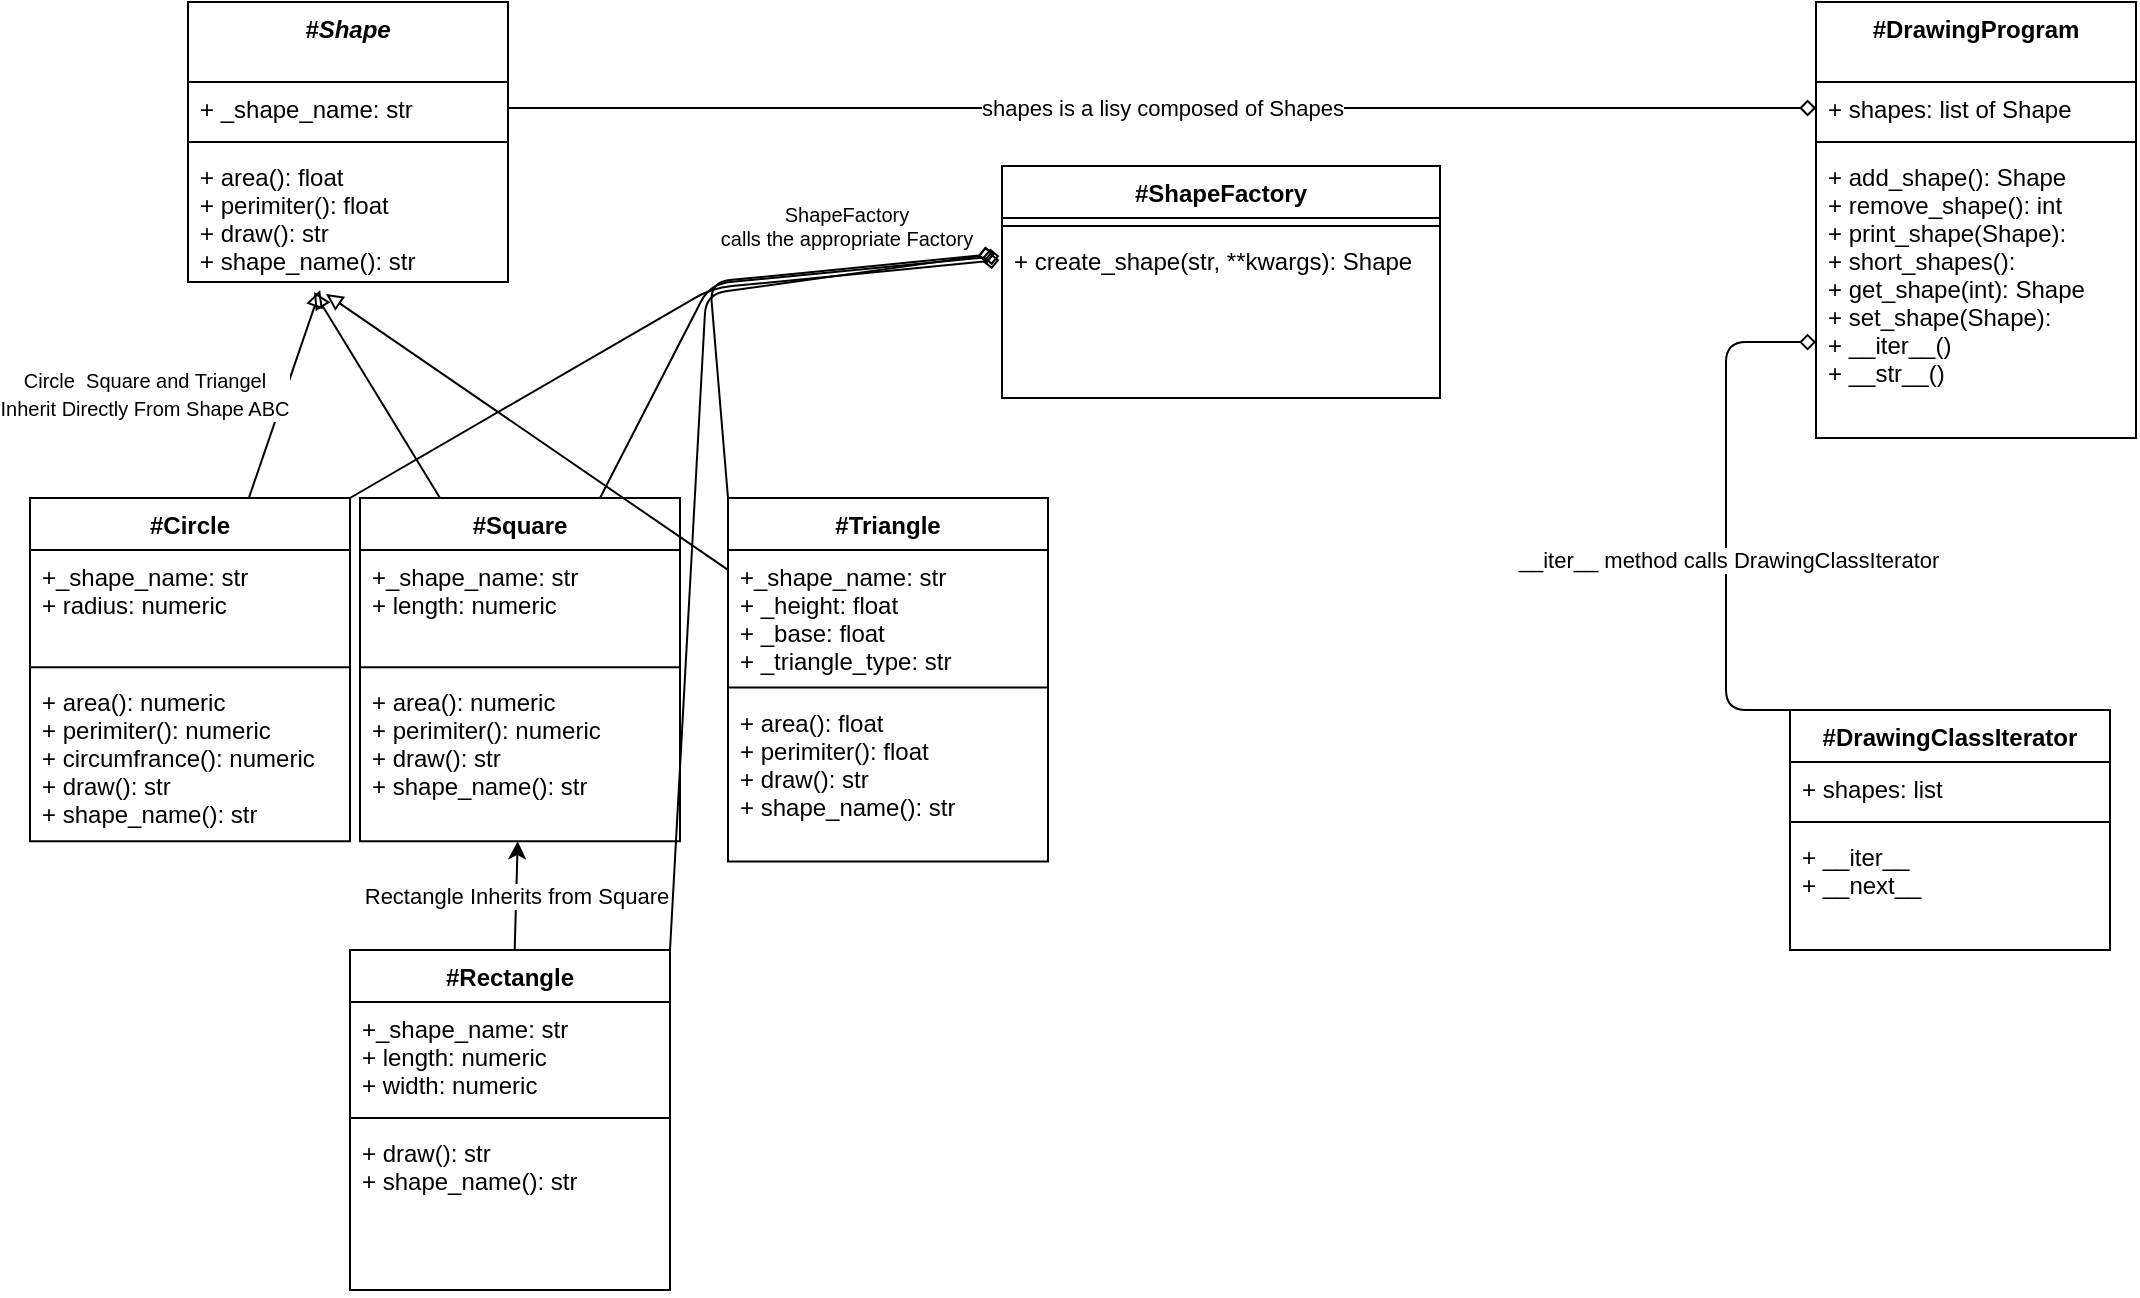 <mxfile>
    <diagram id="G0MIqGNrroRCxsIIhMxj" name="Page-1">
        <mxGraphModel dx="1344" dy="466" grid="0" gridSize="10" guides="1" tooltips="1" connect="1" arrows="1" fold="1" page="1" pageScale="1" pageWidth="1400" pageHeight="850" math="0" shadow="0">
            <root>
                <mxCell id="0"/>
                <mxCell id="1" parent="0"/>
                <mxCell id="6" value="#Shape" style="swimlane;fontStyle=3;align=center;verticalAlign=top;childLayout=stackLayout;horizontal=1;startSize=40;horizontalStack=0;resizeParent=1;resizeParentMax=0;resizeLast=0;collapsible=1;marginBottom=0;" parent="1" vertex="1">
                    <mxGeometry x="95" y="17" width="160" height="140" as="geometry"/>
                </mxCell>
                <mxCell id="7" value="+ _shape_name: str" style="text;strokeColor=none;fillColor=none;align=left;verticalAlign=top;spacingLeft=4;spacingRight=4;overflow=hidden;rotatable=0;points=[[0,0.5],[1,0.5]];portConstraint=eastwest;" parent="6" vertex="1">
                    <mxGeometry y="40" width="160" height="26" as="geometry"/>
                </mxCell>
                <mxCell id="8" value="" style="line;strokeWidth=1;fillColor=none;align=left;verticalAlign=middle;spacingTop=-1;spacingLeft=3;spacingRight=3;rotatable=0;labelPosition=right;points=[];portConstraint=eastwest;strokeColor=inherit;" parent="6" vertex="1">
                    <mxGeometry y="66" width="160" height="8" as="geometry"/>
                </mxCell>
                <mxCell id="9" value="+ area(): float&#10;+ perimiter(): float&#10;+ draw(): str&#10;+ shape_name(): str&#10;" style="text;strokeColor=none;fillColor=none;align=left;verticalAlign=top;spacingLeft=4;spacingRight=4;overflow=hidden;rotatable=0;points=[[0,0.5],[1,0.5]];portConstraint=eastwest;" parent="6" vertex="1">
                    <mxGeometry y="74" width="160" height="66" as="geometry"/>
                </mxCell>
                <mxCell id="61" style="edgeStyle=none;html=1;exitX=1;exitY=0;exitDx=0;exitDy=0;entryX=-0.006;entryY=0.159;entryDx=0;entryDy=0;entryPerimeter=0;endArrow=diamond;endFill=0;" edge="1" parent="1" source="19" target="50">
                    <mxGeometry relative="1" as="geometry">
                        <Array as="points">
                            <mxPoint x="357" y="160"/>
                        </Array>
                    </mxGeometry>
                </mxCell>
                <mxCell id="62" style="edgeStyle=none;html=1;exitX=0.75;exitY=0;exitDx=0;exitDy=0;entryX=-0.006;entryY=0.134;entryDx=0;entryDy=0;entryPerimeter=0;endArrow=diamond;endFill=0;" edge="1" parent="1" source="24" target="50">
                    <mxGeometry relative="1" as="geometry">
                        <Array as="points">
                            <mxPoint x="356" y="158"/>
                        </Array>
                    </mxGeometry>
                </mxCell>
                <mxCell id="60" value="Rectangle Inherits from Square" style="edgeStyle=none;html=1;" edge="1" parent="1" source="32" target="27">
                    <mxGeometry relative="1" as="geometry"/>
                </mxCell>
                <mxCell id="64" style="edgeStyle=none;html=1;exitX=1;exitY=0;exitDx=0;exitDy=0;entryX=-0.017;entryY=0.122;entryDx=0;entryDy=0;entryPerimeter=0;endArrow=diamond;endFill=0;" edge="1" parent="1" source="32" target="50">
                    <mxGeometry relative="1" as="geometry">
                        <Array as="points">
                            <mxPoint x="354" y="163"/>
                        </Array>
                    </mxGeometry>
                </mxCell>
                <mxCell id="32" value="#Rectangle" style="swimlane;fontStyle=1;align=center;verticalAlign=top;childLayout=stackLayout;horizontal=1;startSize=26;horizontalStack=0;resizeParent=1;resizeParentMax=0;resizeLast=0;collapsible=1;marginBottom=0;" parent="1" vertex="1">
                    <mxGeometry x="176" y="491" width="160" height="170" as="geometry"/>
                </mxCell>
                <mxCell id="33" value="+_shape_name: str&#10;+ length: numeric&#10;+ width: numeric" style="text;strokeColor=none;fillColor=none;align=left;verticalAlign=top;spacingLeft=4;spacingRight=4;overflow=hidden;rotatable=0;points=[[0,0.5],[1,0.5]];portConstraint=eastwest;" parent="32" vertex="1">
                    <mxGeometry y="26" width="160" height="54" as="geometry"/>
                </mxCell>
                <mxCell id="34" value="" style="line;strokeWidth=1;fillColor=none;align=left;verticalAlign=middle;spacingTop=-1;spacingLeft=3;spacingRight=3;rotatable=0;labelPosition=right;points=[];portConstraint=eastwest;strokeColor=inherit;" parent="32" vertex="1">
                    <mxGeometry y="80" width="160" height="8" as="geometry"/>
                </mxCell>
                <mxCell id="35" value="+ draw(): str&#10;+ shape_name(): str&#10;" style="text;strokeColor=none;fillColor=none;align=left;verticalAlign=top;spacingLeft=4;spacingRight=4;overflow=hidden;rotatable=0;points=[[0,0.5],[1,0.5]];portConstraint=eastwest;" parent="32" vertex="1">
                    <mxGeometry y="88" width="160" height="82" as="geometry"/>
                </mxCell>
                <mxCell id="63" style="edgeStyle=none;html=1;exitX=0;exitY=0;exitDx=0;exitDy=0;entryX=-0.017;entryY=0.122;entryDx=0;entryDy=0;entryPerimeter=0;endArrow=diamond;endFill=0;" edge="1" parent="1" source="41" target="50">
                    <mxGeometry relative="1" as="geometry">
                        <Array as="points">
                            <mxPoint x="356" y="157"/>
                        </Array>
                    </mxGeometry>
                </mxCell>
                <mxCell id="47" value="#ShapeFactory" style="swimlane;fontStyle=1;align=center;verticalAlign=top;childLayout=stackLayout;horizontal=1;startSize=26;horizontalStack=0;resizeParent=1;resizeParentMax=0;resizeLast=0;collapsible=1;marginBottom=0;" parent="1" vertex="1">
                    <mxGeometry x="502" y="99" width="219" height="116" as="geometry">
                        <mxRectangle x="530" y="340" width="90" height="30" as="alternateBounds"/>
                    </mxGeometry>
                </mxCell>
                <mxCell id="49" value="" style="line;strokeWidth=1;fillColor=none;align=left;verticalAlign=middle;spacingTop=-1;spacingLeft=3;spacingRight=3;rotatable=0;labelPosition=right;points=[];portConstraint=eastwest;strokeColor=inherit;" parent="47" vertex="1">
                    <mxGeometry y="26" width="219" height="8" as="geometry"/>
                </mxCell>
                <mxCell id="50" value="+ create_shape(str, **kwargs): Shape" style="text;strokeColor=none;fillColor=none;align=left;verticalAlign=top;spacingLeft=4;spacingRight=4;overflow=hidden;rotatable=0;points=[[0,0.5],[1,0.5]];portConstraint=eastwest;" parent="47" vertex="1">
                    <mxGeometry y="34" width="219" height="82" as="geometry"/>
                </mxCell>
                <mxCell id="55" value="#DrawingProgram" style="swimlane;fontStyle=1;align=center;verticalAlign=top;childLayout=stackLayout;horizontal=1;startSize=40;horizontalStack=0;resizeParent=1;resizeParentMax=0;resizeLast=0;collapsible=1;marginBottom=0;" parent="1" vertex="1">
                    <mxGeometry x="909" y="17" width="160" height="218" as="geometry"/>
                </mxCell>
                <mxCell id="56" value="+ shapes: list of Shape" style="text;strokeColor=none;fillColor=none;align=left;verticalAlign=top;spacingLeft=4;spacingRight=4;overflow=hidden;rotatable=0;points=[[0,0.5],[1,0.5]];portConstraint=eastwest;" parent="55" vertex="1">
                    <mxGeometry y="40" width="160" height="26" as="geometry"/>
                </mxCell>
                <mxCell id="57" value="" style="line;strokeWidth=1;fillColor=none;align=left;verticalAlign=middle;spacingTop=-1;spacingLeft=3;spacingRight=3;rotatable=0;labelPosition=right;points=[];portConstraint=eastwest;strokeColor=inherit;" parent="55" vertex="1">
                    <mxGeometry y="66" width="160" height="8" as="geometry"/>
                </mxCell>
                <mxCell id="58" value="+ add_shape(): Shape&#10;+ remove_shape(): int&#10;+ print_shape(Shape):&#10;+ short_shapes():&#10;+ get_shape(int): Shape&#10;+ set_shape(Shape): &#10;+ __iter__()&#10;+ __str__()" style="text;strokeColor=none;fillColor=none;align=left;verticalAlign=top;spacingLeft=4;spacingRight=4;overflow=hidden;rotatable=0;points=[[0,0.5],[1,0.5]];portConstraint=eastwest;" parent="55" vertex="1">
                    <mxGeometry y="74" width="160" height="144" as="geometry"/>
                </mxCell>
                <mxCell id="68" value="" style="group" vertex="1" connectable="0" parent="1">
                    <mxGeometry x="16" y="265" width="509" height="182" as="geometry"/>
                </mxCell>
                <mxCell id="19" value="#Circle" style="swimlane;fontStyle=1;align=center;verticalAlign=top;childLayout=stackLayout;horizontal=1;startSize=26;horizontalStack=0;resizeParent=1;resizeParentMax=0;resizeLast=0;collapsible=1;marginBottom=0;" parent="68" vertex="1">
                    <mxGeometry width="160" height="171.6" as="geometry"/>
                </mxCell>
                <mxCell id="20" value="+_shape_name: str&#10;+ radius: numeric" style="text;strokeColor=none;fillColor=none;align=left;verticalAlign=top;spacingLeft=4;spacingRight=4;overflow=hidden;rotatable=0;points=[[0,0.5],[1,0.5]];portConstraint=eastwest;" parent="19" vertex="1">
                    <mxGeometry y="26" width="160" height="54.6" as="geometry"/>
                </mxCell>
                <mxCell id="21" value="" style="line;strokeWidth=1;fillColor=none;align=left;verticalAlign=middle;spacingTop=-1;spacingLeft=3;spacingRight=3;rotatable=0;labelPosition=right;points=[];portConstraint=eastwest;strokeColor=inherit;" parent="19" vertex="1">
                    <mxGeometry y="80.6" width="160" height="8.089" as="geometry"/>
                </mxCell>
                <mxCell id="22" value="+ area(): numeric&#10;+ perimiter(): numeric&#10;+ circumfrance(): numeric&#10;+ draw(): str&#10;+ shape_name(): str&#10;" style="text;strokeColor=none;fillColor=none;align=left;verticalAlign=top;spacingLeft=4;spacingRight=4;overflow=hidden;rotatable=0;points=[[0,0.5],[1,0.5]];portConstraint=eastwest;" parent="19" vertex="1">
                    <mxGeometry y="88.689" width="160" height="82.911" as="geometry"/>
                </mxCell>
                <mxCell id="24" value="#Square" style="swimlane;fontStyle=1;align=center;verticalAlign=top;childLayout=stackLayout;horizontal=1;startSize=26;horizontalStack=0;resizeParent=1;resizeParentMax=0;resizeLast=0;collapsible=1;marginBottom=0;" parent="68" vertex="1">
                    <mxGeometry x="165" width="160" height="171.6" as="geometry"/>
                </mxCell>
                <mxCell id="25" value="+_shape_name: str&#10;+ length: numeric" style="text;strokeColor=none;fillColor=none;align=left;verticalAlign=top;spacingLeft=4;spacingRight=4;overflow=hidden;rotatable=0;points=[[0,0.5],[1,0.5]];portConstraint=eastwest;" parent="24" vertex="1">
                    <mxGeometry y="26" width="160" height="54.6" as="geometry"/>
                </mxCell>
                <mxCell id="26" value="" style="line;strokeWidth=1;fillColor=none;align=left;verticalAlign=middle;spacingTop=-1;spacingLeft=3;spacingRight=3;rotatable=0;labelPosition=right;points=[];portConstraint=eastwest;strokeColor=inherit;" parent="24" vertex="1">
                    <mxGeometry y="80.6" width="160" height="8.089" as="geometry"/>
                </mxCell>
                <mxCell id="27" value="+ area(): numeric&#10;+ perimiter(): numeric&#10;+ draw(): str&#10;+ shape_name(): str&#10;" style="text;strokeColor=none;fillColor=none;align=left;verticalAlign=top;spacingLeft=4;spacingRight=4;overflow=hidden;rotatable=0;points=[[0,0.5],[1,0.5]];portConstraint=eastwest;" parent="24" vertex="1">
                    <mxGeometry y="88.689" width="160" height="82.911" as="geometry"/>
                </mxCell>
                <mxCell id="41" value="#Triangle" style="swimlane;fontStyle=1;align=center;verticalAlign=top;childLayout=stackLayout;horizontal=1;startSize=26;horizontalStack=0;resizeParent=1;resizeParentMax=0;resizeLast=0;collapsible=1;marginBottom=0;" parent="68" vertex="1">
                    <mxGeometry x="349" width="160" height="181.711" as="geometry">
                        <mxRectangle x="530" y="340" width="90" height="30" as="alternateBounds"/>
                    </mxGeometry>
                </mxCell>
                <mxCell id="42" value="+_shape_name: str&#10;+ _height: float&#10;+ _base: float&#10;+ _triangle_type: str" style="text;strokeColor=none;fillColor=none;align=left;verticalAlign=top;spacingLeft=4;spacingRight=4;overflow=hidden;rotatable=0;points=[[0,0.5],[1,0.5]];portConstraint=eastwest;" parent="41" vertex="1">
                    <mxGeometry y="26" width="160" height="64.711" as="geometry"/>
                </mxCell>
                <mxCell id="43" value="" style="line;strokeWidth=1;fillColor=none;align=left;verticalAlign=middle;spacingTop=-1;spacingLeft=3;spacingRight=3;rotatable=0;labelPosition=right;points=[];portConstraint=eastwest;strokeColor=inherit;" parent="41" vertex="1">
                    <mxGeometry y="90.711" width="160" height="8.089" as="geometry"/>
                </mxCell>
                <mxCell id="44" value="+ area(): float&#10;+ perimiter(): float&#10;+ draw(): str&#10;+ shape_name(): str&#10;" style="text;strokeColor=none;fillColor=none;align=left;verticalAlign=top;spacingLeft=4;spacingRight=4;overflow=hidden;rotatable=0;points=[[0,0.5],[1,0.5]];portConstraint=eastwest;" parent="41" vertex="1">
                    <mxGeometry y="98.8" width="160" height="82.911" as="geometry"/>
                </mxCell>
                <mxCell id="73" style="html=1;entryX=0.413;entryY=1.061;entryDx=0;entryDy=0;entryPerimeter=0;endArrow=block;endFill=0;" edge="1" parent="1" source="19" target="9">
                    <mxGeometry relative="1" as="geometry"/>
                </mxCell>
                <mxCell id="74" value="&lt;font style=&quot;font-size: 10px;&quot;&gt;Circle&amp;nbsp; Square and Triangel &lt;br&gt;Inherit Directly From Shape ABC&lt;/font&gt;" style="edgeLabel;html=1;align=center;verticalAlign=middle;resizable=0;points=[];" vertex="1" connectable="0" parent="73">
                    <mxGeometry x="0.287" y="-3" relative="1" as="geometry">
                        <mxPoint x="-78" y="13" as="offset"/>
                    </mxGeometry>
                </mxCell>
                <mxCell id="75" style="edgeStyle=none;html=1;exitX=0.25;exitY=0;exitDx=0;exitDy=0;endArrow=block;endFill=0;" edge="1" parent="1" source="24">
                    <mxGeometry relative="1" as="geometry">
                        <mxPoint x="158" y="162" as="targetPoint"/>
                    </mxGeometry>
                </mxCell>
                <mxCell id="76" style="edgeStyle=none;html=1;endArrow=block;endFill=0;" edge="1" parent="1" source="41">
                    <mxGeometry relative="1" as="geometry">
                        <mxPoint x="164" y="163" as="targetPoint"/>
                    </mxGeometry>
                </mxCell>
                <mxCell id="77" value="shapes is a lisy composed of Shapes" style="edgeStyle=none;html=1;exitX=1;exitY=0.5;exitDx=0;exitDy=0;entryX=0;entryY=0.5;entryDx=0;entryDy=0;endArrow=diamond;endFill=0;" edge="1" parent="1" source="7" target="56">
                    <mxGeometry relative="1" as="geometry"/>
                </mxCell>
                <mxCell id="82" style="edgeStyle=elbowEdgeStyle;html=1;exitX=0;exitY=0;exitDx=0;exitDy=0;entryX=0;entryY=0.667;entryDx=0;entryDy=0;entryPerimeter=0;endArrow=diamond;endFill=0;" edge="1" parent="1" source="78" target="58">
                    <mxGeometry relative="1" as="geometry">
                        <Array as="points">
                            <mxPoint x="864" y="279"/>
                        </Array>
                    </mxGeometry>
                </mxCell>
                <mxCell id="83" value="__iter__ method calls DrawingClassIterator" style="edgeLabel;html=1;align=center;verticalAlign=middle;resizable=0;points=[];" vertex="1" connectable="0" parent="82">
                    <mxGeometry x="-0.18" y="-1" relative="1" as="geometry">
                        <mxPoint as="offset"/>
                    </mxGeometry>
                </mxCell>
                <mxCell id="78" value="#DrawingClassIterator" style="swimlane;fontStyle=1;align=center;verticalAlign=top;childLayout=stackLayout;horizontal=1;startSize=26;horizontalStack=0;resizeParent=1;resizeParentMax=0;resizeLast=0;collapsible=1;marginBottom=0;" vertex="1" parent="1">
                    <mxGeometry x="896" y="371" width="160" height="120" as="geometry"/>
                </mxCell>
                <mxCell id="79" value="+ shapes: list" style="text;strokeColor=none;fillColor=none;align=left;verticalAlign=top;spacingLeft=4;spacingRight=4;overflow=hidden;rotatable=0;points=[[0,0.5],[1,0.5]];portConstraint=eastwest;" vertex="1" parent="78">
                    <mxGeometry y="26" width="160" height="26" as="geometry"/>
                </mxCell>
                <mxCell id="80" value="" style="line;strokeWidth=1;fillColor=none;align=left;verticalAlign=middle;spacingTop=-1;spacingLeft=3;spacingRight=3;rotatable=0;labelPosition=right;points=[];portConstraint=eastwest;strokeColor=inherit;" vertex="1" parent="78">
                    <mxGeometry y="52" width="160" height="8" as="geometry"/>
                </mxCell>
                <mxCell id="81" value="+ __iter__&#10;+ __next__" style="text;strokeColor=none;fillColor=none;align=left;verticalAlign=top;spacingLeft=4;spacingRight=4;overflow=hidden;rotatable=0;points=[[0,0.5],[1,0.5]];portConstraint=eastwest;" vertex="1" parent="78">
                    <mxGeometry y="60" width="160" height="60" as="geometry"/>
                </mxCell>
                <mxCell id="84" value="ShapeFactory&lt;br&gt;calls the appropriate Factory" style="text;html=1;align=center;verticalAlign=middle;resizable=0;points=[];autosize=1;strokeColor=none;fillColor=none;fontSize=10;" vertex="1" parent="1">
                    <mxGeometry x="352" y="111" width="144" height="36" as="geometry"/>
                </mxCell>
            </root>
        </mxGraphModel>
    </diagram>
</mxfile>